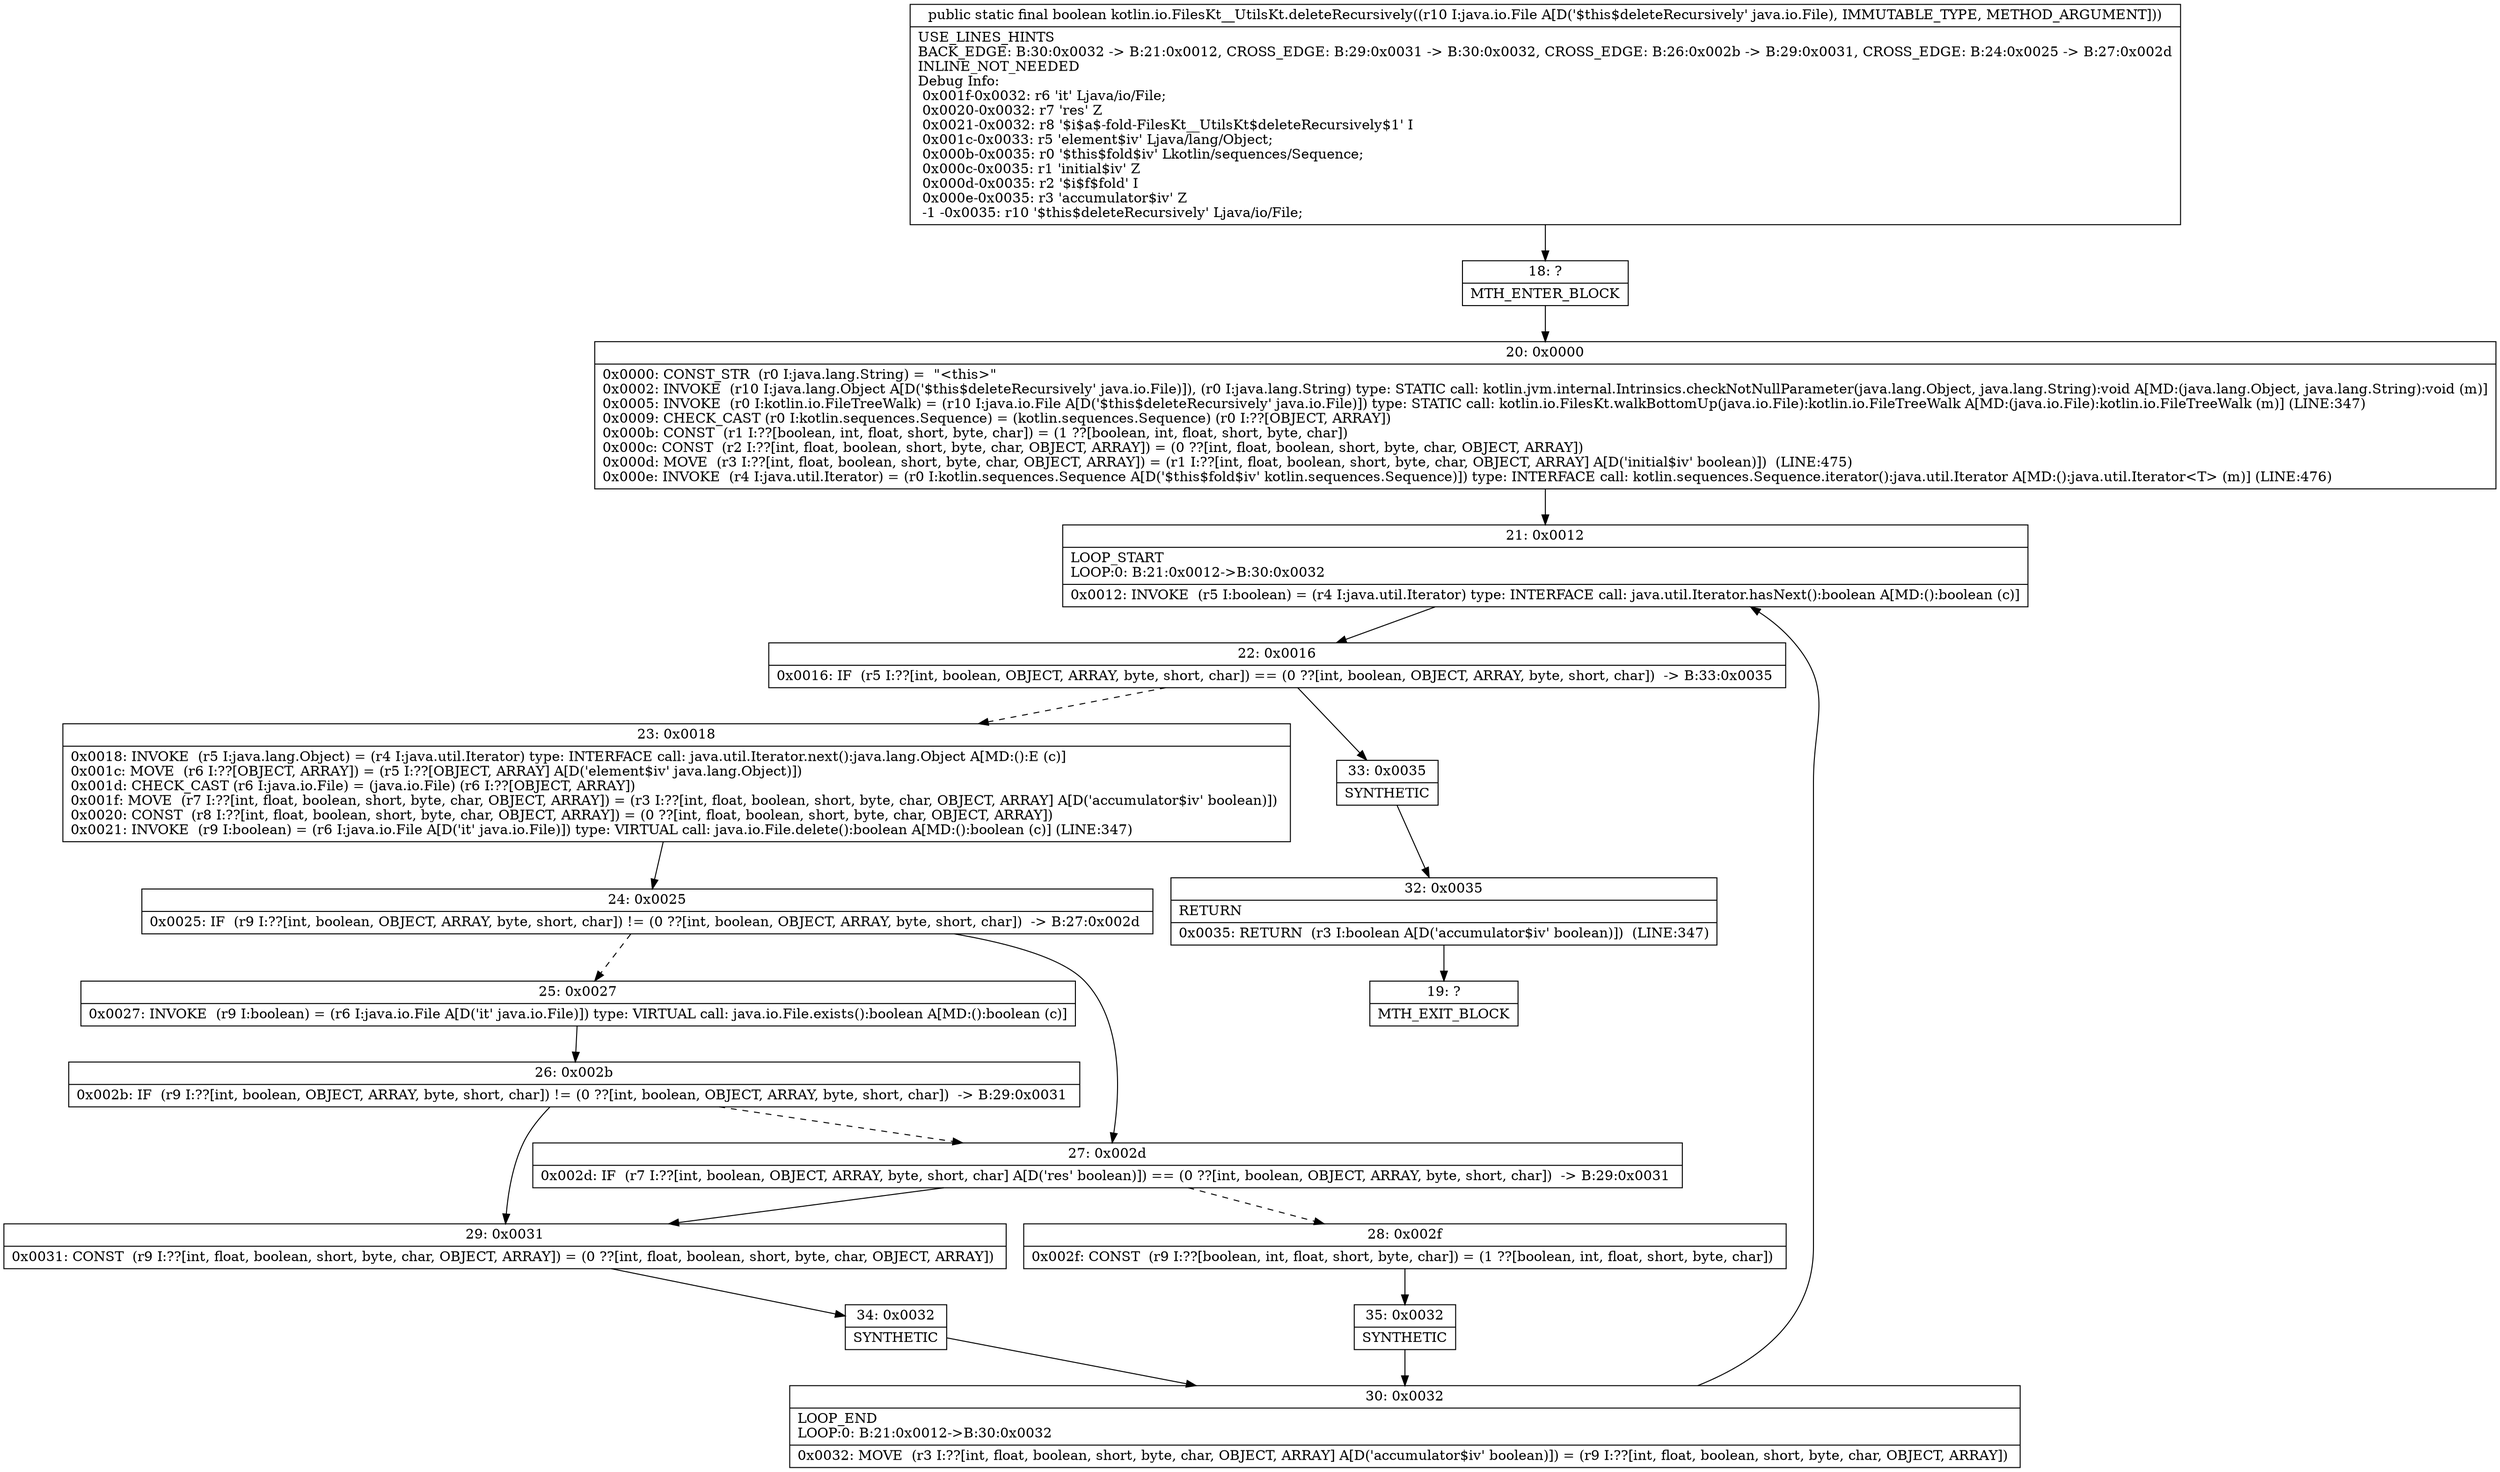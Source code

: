 digraph "CFG forkotlin.io.FilesKt__UtilsKt.deleteRecursively(Ljava\/io\/File;)Z" {
Node_18 [shape=record,label="{18\:\ ?|MTH_ENTER_BLOCK\l}"];
Node_20 [shape=record,label="{20\:\ 0x0000|0x0000: CONST_STR  (r0 I:java.lang.String) =  \"\<this\>\" \l0x0002: INVOKE  (r10 I:java.lang.Object A[D('$this$deleteRecursively' java.io.File)]), (r0 I:java.lang.String) type: STATIC call: kotlin.jvm.internal.Intrinsics.checkNotNullParameter(java.lang.Object, java.lang.String):void A[MD:(java.lang.Object, java.lang.String):void (m)]\l0x0005: INVOKE  (r0 I:kotlin.io.FileTreeWalk) = (r10 I:java.io.File A[D('$this$deleteRecursively' java.io.File)]) type: STATIC call: kotlin.io.FilesKt.walkBottomUp(java.io.File):kotlin.io.FileTreeWalk A[MD:(java.io.File):kotlin.io.FileTreeWalk (m)] (LINE:347)\l0x0009: CHECK_CAST (r0 I:kotlin.sequences.Sequence) = (kotlin.sequences.Sequence) (r0 I:??[OBJECT, ARRAY]) \l0x000b: CONST  (r1 I:??[boolean, int, float, short, byte, char]) = (1 ??[boolean, int, float, short, byte, char]) \l0x000c: CONST  (r2 I:??[int, float, boolean, short, byte, char, OBJECT, ARRAY]) = (0 ??[int, float, boolean, short, byte, char, OBJECT, ARRAY]) \l0x000d: MOVE  (r3 I:??[int, float, boolean, short, byte, char, OBJECT, ARRAY]) = (r1 I:??[int, float, boolean, short, byte, char, OBJECT, ARRAY] A[D('initial$iv' boolean)])  (LINE:475)\l0x000e: INVOKE  (r4 I:java.util.Iterator) = (r0 I:kotlin.sequences.Sequence A[D('$this$fold$iv' kotlin.sequences.Sequence)]) type: INTERFACE call: kotlin.sequences.Sequence.iterator():java.util.Iterator A[MD:():java.util.Iterator\<T\> (m)] (LINE:476)\l}"];
Node_21 [shape=record,label="{21\:\ 0x0012|LOOP_START\lLOOP:0: B:21:0x0012\-\>B:30:0x0032\l|0x0012: INVOKE  (r5 I:boolean) = (r4 I:java.util.Iterator) type: INTERFACE call: java.util.Iterator.hasNext():boolean A[MD:():boolean (c)]\l}"];
Node_22 [shape=record,label="{22\:\ 0x0016|0x0016: IF  (r5 I:??[int, boolean, OBJECT, ARRAY, byte, short, char]) == (0 ??[int, boolean, OBJECT, ARRAY, byte, short, char])  \-\> B:33:0x0035 \l}"];
Node_23 [shape=record,label="{23\:\ 0x0018|0x0018: INVOKE  (r5 I:java.lang.Object) = (r4 I:java.util.Iterator) type: INTERFACE call: java.util.Iterator.next():java.lang.Object A[MD:():E (c)]\l0x001c: MOVE  (r6 I:??[OBJECT, ARRAY]) = (r5 I:??[OBJECT, ARRAY] A[D('element$iv' java.lang.Object)]) \l0x001d: CHECK_CAST (r6 I:java.io.File) = (java.io.File) (r6 I:??[OBJECT, ARRAY]) \l0x001f: MOVE  (r7 I:??[int, float, boolean, short, byte, char, OBJECT, ARRAY]) = (r3 I:??[int, float, boolean, short, byte, char, OBJECT, ARRAY] A[D('accumulator$iv' boolean)]) \l0x0020: CONST  (r8 I:??[int, float, boolean, short, byte, char, OBJECT, ARRAY]) = (0 ??[int, float, boolean, short, byte, char, OBJECT, ARRAY]) \l0x0021: INVOKE  (r9 I:boolean) = (r6 I:java.io.File A[D('it' java.io.File)]) type: VIRTUAL call: java.io.File.delete():boolean A[MD:():boolean (c)] (LINE:347)\l}"];
Node_24 [shape=record,label="{24\:\ 0x0025|0x0025: IF  (r9 I:??[int, boolean, OBJECT, ARRAY, byte, short, char]) != (0 ??[int, boolean, OBJECT, ARRAY, byte, short, char])  \-\> B:27:0x002d \l}"];
Node_25 [shape=record,label="{25\:\ 0x0027|0x0027: INVOKE  (r9 I:boolean) = (r6 I:java.io.File A[D('it' java.io.File)]) type: VIRTUAL call: java.io.File.exists():boolean A[MD:():boolean (c)]\l}"];
Node_26 [shape=record,label="{26\:\ 0x002b|0x002b: IF  (r9 I:??[int, boolean, OBJECT, ARRAY, byte, short, char]) != (0 ??[int, boolean, OBJECT, ARRAY, byte, short, char])  \-\> B:29:0x0031 \l}"];
Node_29 [shape=record,label="{29\:\ 0x0031|0x0031: CONST  (r9 I:??[int, float, boolean, short, byte, char, OBJECT, ARRAY]) = (0 ??[int, float, boolean, short, byte, char, OBJECT, ARRAY]) \l}"];
Node_34 [shape=record,label="{34\:\ 0x0032|SYNTHETIC\l}"];
Node_30 [shape=record,label="{30\:\ 0x0032|LOOP_END\lLOOP:0: B:21:0x0012\-\>B:30:0x0032\l|0x0032: MOVE  (r3 I:??[int, float, boolean, short, byte, char, OBJECT, ARRAY] A[D('accumulator$iv' boolean)]) = (r9 I:??[int, float, boolean, short, byte, char, OBJECT, ARRAY]) \l}"];
Node_27 [shape=record,label="{27\:\ 0x002d|0x002d: IF  (r7 I:??[int, boolean, OBJECT, ARRAY, byte, short, char] A[D('res' boolean)]) == (0 ??[int, boolean, OBJECT, ARRAY, byte, short, char])  \-\> B:29:0x0031 \l}"];
Node_28 [shape=record,label="{28\:\ 0x002f|0x002f: CONST  (r9 I:??[boolean, int, float, short, byte, char]) = (1 ??[boolean, int, float, short, byte, char]) \l}"];
Node_35 [shape=record,label="{35\:\ 0x0032|SYNTHETIC\l}"];
Node_33 [shape=record,label="{33\:\ 0x0035|SYNTHETIC\l}"];
Node_32 [shape=record,label="{32\:\ 0x0035|RETURN\l|0x0035: RETURN  (r3 I:boolean A[D('accumulator$iv' boolean)])  (LINE:347)\l}"];
Node_19 [shape=record,label="{19\:\ ?|MTH_EXIT_BLOCK\l}"];
MethodNode[shape=record,label="{public static final boolean kotlin.io.FilesKt__UtilsKt.deleteRecursively((r10 I:java.io.File A[D('$this$deleteRecursively' java.io.File), IMMUTABLE_TYPE, METHOD_ARGUMENT]))  | USE_LINES_HINTS\lBACK_EDGE: B:30:0x0032 \-\> B:21:0x0012, CROSS_EDGE: B:29:0x0031 \-\> B:30:0x0032, CROSS_EDGE: B:26:0x002b \-\> B:29:0x0031, CROSS_EDGE: B:24:0x0025 \-\> B:27:0x002d\lINLINE_NOT_NEEDED\lDebug Info:\l  0x001f\-0x0032: r6 'it' Ljava\/io\/File;\l  0x0020\-0x0032: r7 'res' Z\l  0x0021\-0x0032: r8 '$i$a$\-fold\-FilesKt__UtilsKt$deleteRecursively$1' I\l  0x001c\-0x0033: r5 'element$iv' Ljava\/lang\/Object;\l  0x000b\-0x0035: r0 '$this$fold$iv' Lkotlin\/sequences\/Sequence;\l  0x000c\-0x0035: r1 'initial$iv' Z\l  0x000d\-0x0035: r2 '$i$f$fold' I\l  0x000e\-0x0035: r3 'accumulator$iv' Z\l  \-1 \-0x0035: r10 '$this$deleteRecursively' Ljava\/io\/File;\l}"];
MethodNode -> Node_18;Node_18 -> Node_20;
Node_20 -> Node_21;
Node_21 -> Node_22;
Node_22 -> Node_23[style=dashed];
Node_22 -> Node_33;
Node_23 -> Node_24;
Node_24 -> Node_25[style=dashed];
Node_24 -> Node_27;
Node_25 -> Node_26;
Node_26 -> Node_27[style=dashed];
Node_26 -> Node_29;
Node_29 -> Node_34;
Node_34 -> Node_30;
Node_30 -> Node_21;
Node_27 -> Node_28[style=dashed];
Node_27 -> Node_29;
Node_28 -> Node_35;
Node_35 -> Node_30;
Node_33 -> Node_32;
Node_32 -> Node_19;
}

